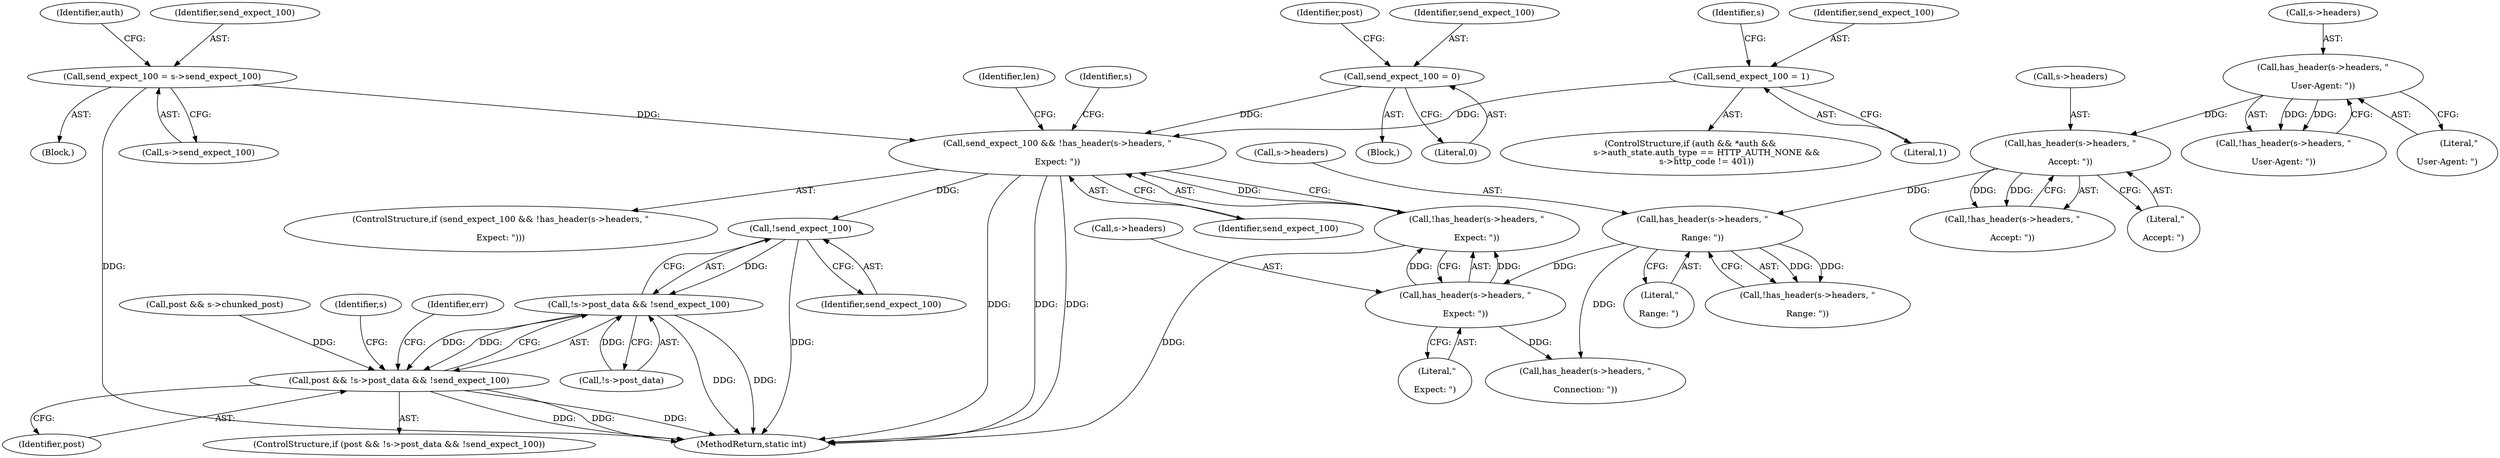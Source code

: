 digraph "0_FFmpeg_2a05c8f813de6f2278827734bf8102291e7484aa_0@API" {
"1000694" [label="(Call,!send_expect_100)"];
"1000359" [label="(Call,send_expect_100 && !has_header(s->headers, \"\r\nExpect: \"))"];
"1000216" [label="(Call,send_expect_100 = s->send_expect_100)"];
"1000149" [label="(Call,send_expect_100 = 0)"];
"1000240" [label="(Call,send_expect_100 = 1)"];
"1000361" [label="(Call,!has_header(s->headers, \"\r\nExpect: \"))"];
"1000362" [label="(Call,has_header(s->headers, \"\r\nExpect: \"))"];
"1000304" [label="(Call,has_header(s->headers, \"\r\nRange: \"))"];
"1000285" [label="(Call,has_header(s->headers, \"\r\nAccept: \"))"];
"1000264" [label="(Call,has_header(s->headers, \"\r\nUser-Agent: \"))"];
"1000689" [label="(Call,!s->post_data && !send_expect_100)"];
"1000687" [label="(Call,post && !s->post_data && !send_expect_100)"];
"1000699" [label="(Identifier,s)"];
"1000241" [label="(Identifier,send_expect_100)"];
"1000695" [label="(Identifier,send_expect_100)"];
"1000689" [label="(Call,!s->post_data && !send_expect_100)"];
"1000362" [label="(Call,has_header(s->headers, \"\r\nExpect: \"))"];
"1000221" [label="(ControlStructure,if (auth && *auth &&\n            s->auth_state.auth_type == HTTP_AUTH_NONE &&\n            s->http_code != 401))"];
"1000694" [label="(Call,!send_expect_100)"];
"1000744" [label="(MethodReturn,static int)"];
"1000286" [label="(Call,s->headers)"];
"1000263" [label="(Call,!has_header(s->headers, \"\r\nUser-Agent: \"))"];
"1000686" [label="(ControlStructure,if (post && !s->post_data && !send_expect_100))"];
"1000151" [label="(Literal,0)"];
"1000217" [label="(Identifier,send_expect_100)"];
"1000380" [label="(Call,has_header(s->headers, \"\r\nConnection: \"))"];
"1000268" [label="(Literal,\"\r\nUser-Agent: \")"];
"1000366" [label="(Literal,\"\r\nExpect: \")"];
"1000303" [label="(Call,!has_header(s->headers, \"\r\nRange: \"))"];
"1000304" [label="(Call,has_header(s->headers, \"\r\nRange: \"))"];
"1000216" [label="(Call,send_expect_100 = s->send_expect_100)"];
"1000285" [label="(Call,has_header(s->headers, \"\r\nAccept: \"))"];
"1000116" [label="(Block,)"];
"1000368" [label="(Identifier,len)"];
"1000240" [label="(Call,send_expect_100 = 1)"];
"1000246" [label="(Identifier,s)"];
"1000688" [label="(Identifier,post)"];
"1000215" [label="(Block,)"];
"1000358" [label="(ControlStructure,if (send_expect_100 && !has_header(s->headers, \"\r\nExpect: \")))"];
"1000289" [label="(Literal,\"\r\nAccept: \")"];
"1000707" [label="(Identifier,err)"];
"1000305" [label="(Call,s->headers)"];
"1000361" [label="(Call,!has_header(s->headers, \"\r\nExpect: \"))"];
"1000687" [label="(Call,post && !s->post_data && !send_expect_100)"];
"1000690" [label="(Call,!s->post_data)"];
"1000359" [label="(Call,send_expect_100 && !has_header(s->headers, \"\r\nExpect: \"))"];
"1000382" [label="(Identifier,s)"];
"1000150" [label="(Identifier,send_expect_100)"];
"1000264" [label="(Call,has_header(s->headers, \"\r\nUser-Agent: \"))"];
"1000363" [label="(Call,s->headers)"];
"1000242" [label="(Literal,1)"];
"1000153" [label="(Identifier,post)"];
"1000218" [label="(Call,s->send_expect_100)"];
"1000573" [label="(Call,post && s->chunked_post)"];
"1000223" [label="(Identifier,auth)"];
"1000149" [label="(Call,send_expect_100 = 0)"];
"1000265" [label="(Call,s->headers)"];
"1000360" [label="(Identifier,send_expect_100)"];
"1000308" [label="(Literal,\"\r\nRange: \")"];
"1000284" [label="(Call,!has_header(s->headers, \"\r\nAccept: \"))"];
"1000694" -> "1000689"  [label="AST: "];
"1000694" -> "1000695"  [label="CFG: "];
"1000695" -> "1000694"  [label="AST: "];
"1000689" -> "1000694"  [label="CFG: "];
"1000694" -> "1000744"  [label="DDG: "];
"1000694" -> "1000689"  [label="DDG: "];
"1000359" -> "1000694"  [label="DDG: "];
"1000359" -> "1000358"  [label="AST: "];
"1000359" -> "1000360"  [label="CFG: "];
"1000359" -> "1000361"  [label="CFG: "];
"1000360" -> "1000359"  [label="AST: "];
"1000361" -> "1000359"  [label="AST: "];
"1000368" -> "1000359"  [label="CFG: "];
"1000382" -> "1000359"  [label="CFG: "];
"1000359" -> "1000744"  [label="DDG: "];
"1000359" -> "1000744"  [label="DDG: "];
"1000359" -> "1000744"  [label="DDG: "];
"1000216" -> "1000359"  [label="DDG: "];
"1000149" -> "1000359"  [label="DDG: "];
"1000240" -> "1000359"  [label="DDG: "];
"1000361" -> "1000359"  [label="DDG: "];
"1000216" -> "1000215"  [label="AST: "];
"1000216" -> "1000218"  [label="CFG: "];
"1000217" -> "1000216"  [label="AST: "];
"1000218" -> "1000216"  [label="AST: "];
"1000223" -> "1000216"  [label="CFG: "];
"1000216" -> "1000744"  [label="DDG: "];
"1000149" -> "1000116"  [label="AST: "];
"1000149" -> "1000151"  [label="CFG: "];
"1000150" -> "1000149"  [label="AST: "];
"1000151" -> "1000149"  [label="AST: "];
"1000153" -> "1000149"  [label="CFG: "];
"1000240" -> "1000221"  [label="AST: "];
"1000240" -> "1000242"  [label="CFG: "];
"1000241" -> "1000240"  [label="AST: "];
"1000242" -> "1000240"  [label="AST: "];
"1000246" -> "1000240"  [label="CFG: "];
"1000361" -> "1000362"  [label="CFG: "];
"1000362" -> "1000361"  [label="AST: "];
"1000361" -> "1000744"  [label="DDG: "];
"1000362" -> "1000361"  [label="DDG: "];
"1000362" -> "1000361"  [label="DDG: "];
"1000362" -> "1000366"  [label="CFG: "];
"1000363" -> "1000362"  [label="AST: "];
"1000366" -> "1000362"  [label="AST: "];
"1000304" -> "1000362"  [label="DDG: "];
"1000362" -> "1000380"  [label="DDG: "];
"1000304" -> "1000303"  [label="AST: "];
"1000304" -> "1000308"  [label="CFG: "];
"1000305" -> "1000304"  [label="AST: "];
"1000308" -> "1000304"  [label="AST: "];
"1000303" -> "1000304"  [label="CFG: "];
"1000304" -> "1000303"  [label="DDG: "];
"1000304" -> "1000303"  [label="DDG: "];
"1000285" -> "1000304"  [label="DDG: "];
"1000304" -> "1000380"  [label="DDG: "];
"1000285" -> "1000284"  [label="AST: "];
"1000285" -> "1000289"  [label="CFG: "];
"1000286" -> "1000285"  [label="AST: "];
"1000289" -> "1000285"  [label="AST: "];
"1000284" -> "1000285"  [label="CFG: "];
"1000285" -> "1000284"  [label="DDG: "];
"1000285" -> "1000284"  [label="DDG: "];
"1000264" -> "1000285"  [label="DDG: "];
"1000264" -> "1000263"  [label="AST: "];
"1000264" -> "1000268"  [label="CFG: "];
"1000265" -> "1000264"  [label="AST: "];
"1000268" -> "1000264"  [label="AST: "];
"1000263" -> "1000264"  [label="CFG: "];
"1000264" -> "1000263"  [label="DDG: "];
"1000264" -> "1000263"  [label="DDG: "];
"1000689" -> "1000687"  [label="AST: "];
"1000689" -> "1000690"  [label="CFG: "];
"1000690" -> "1000689"  [label="AST: "];
"1000687" -> "1000689"  [label="CFG: "];
"1000689" -> "1000744"  [label="DDG: "];
"1000689" -> "1000744"  [label="DDG: "];
"1000689" -> "1000687"  [label="DDG: "];
"1000689" -> "1000687"  [label="DDG: "];
"1000690" -> "1000689"  [label="DDG: "];
"1000687" -> "1000686"  [label="AST: "];
"1000687" -> "1000688"  [label="CFG: "];
"1000688" -> "1000687"  [label="AST: "];
"1000699" -> "1000687"  [label="CFG: "];
"1000707" -> "1000687"  [label="CFG: "];
"1000687" -> "1000744"  [label="DDG: "];
"1000687" -> "1000744"  [label="DDG: "];
"1000687" -> "1000744"  [label="DDG: "];
"1000573" -> "1000687"  [label="DDG: "];
}
